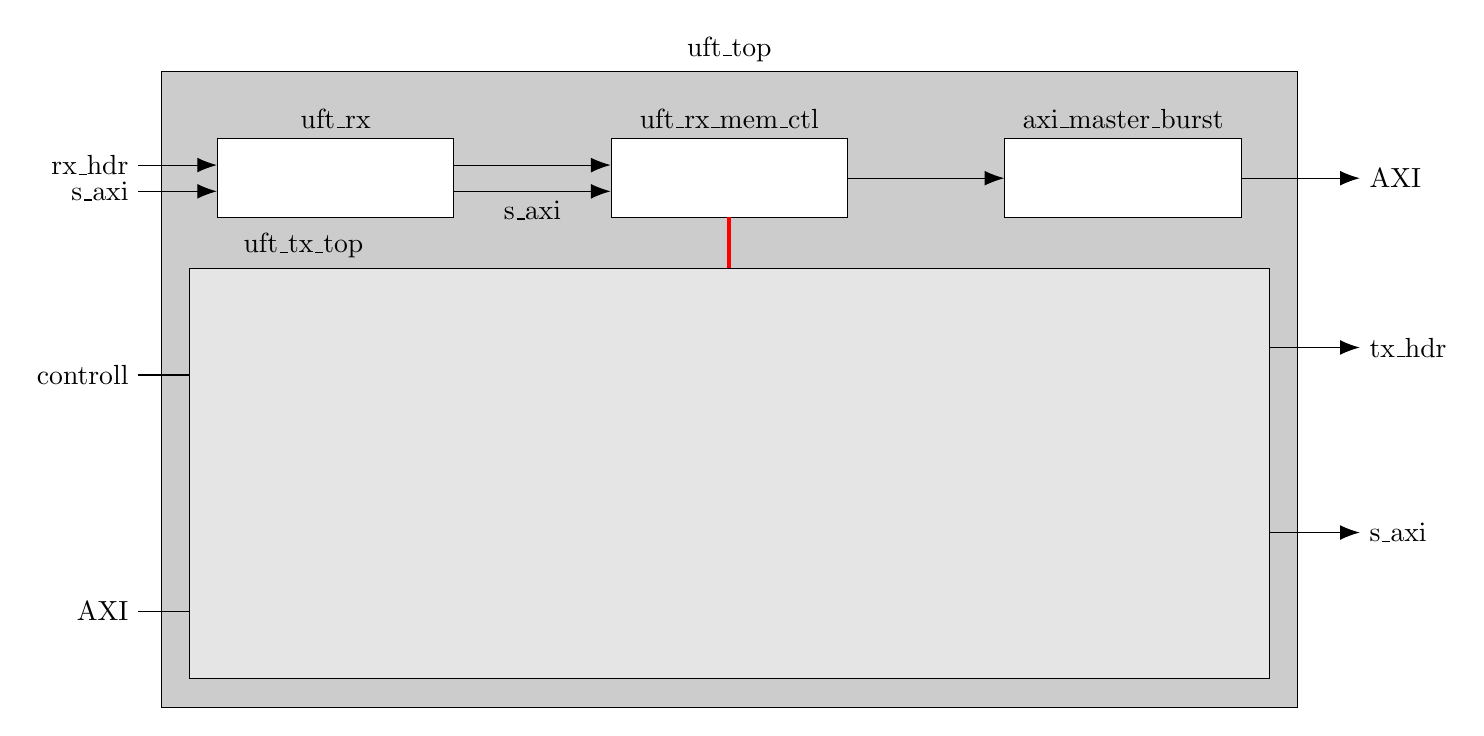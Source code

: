 % \tikzsetnextfilename{system-overview}
\begin{tikzpicture}[
    rounded corners=0mm,
    entity/.style={
        draw,
        minimum height=1.0cm,
        minimum width=3cm,
        fill=white,
        anchor=north west,
    },
]
    %coordinates
    \coordinate (orig)      at (0,0);
    \coordinate (crx)       at (0,0);
    \coordinate (crxmem)    at (5,0);
    \coordinate (crxamb)    at (10,0);

    \coordinate (ctxctl)    at (0,-2.5);
    \coordinate (ctxcmd)    at (5,-3.5);
    \coordinate (ctxdat)    at (5,-5.5);
    \coordinate (ctxamb)    at (0,-5.5);
    \coordinate (ctxarb)    at (10,-4.5);

    %nodes

    \begin{pgfonlayer}{main}
        % entities
        \node[entity, label={uft\_rx}] (rx) at (crx) {};
        \node[entity, label={[name=rxl] uft\_rx\_mem\_ctl}] (rxmem) at (crxmem) {};

        \node[entity, label={[name=ltxctl] uft\_tx\_ctl}] (txctl) at (ctxctl) {};
        \node[entity, label={[name=txcal]uft\_tx\_cmd\_assembler}] (txcmd) at (ctxcmd) {};
        \node[entity, label={uft\_tx\_data\_assembler}] (txdat) at (ctxdat) {};
        \node[entity, label={uft\_tx\_arbiter}] (txarb) at (ctxarb) {};

        \node[entity, label={axi\_master\_burst}] (ambrx) at (crxamb) {};
        \node[entity, label={axi\_master\_burst}] (ambtx) at (ctxamb) {};

        % ports
        \path[draw,{Latex[length=2.5mm]}-] ($(rx.180) + (0,1/6)$) -- ($(rx.180) + (-1.0,1/6)$) node[anchor=east] {rx\_hdr};
        \path[draw,{Latex[length=2.5mm]}-] ($(rx.180) + (0,-1/6)$) -- ($(rx.180) + (-1.0,-1/6)$) node[anchor=east] {s\_axi};
        \path[draw,{Latex[length=2.5mm]}-] ($(txctl.180) + (0,0)$) -- ($(txctl.180) + (-1.0,0)$) node[anchor=east] {controll};
        \path[draw,{Latex[length=2.5mm]}-] ($(ambtx.180) + (0,0/6)$) -- ($(ambtx.180) + (-1,0/6)$) node[anchor=east] {AXI};

        \path[draw,-{Latex[length=2.5mm]}] ($(ambrx.0) + (0,0)$) -- ($(ambrx.0) + (1.5,0/6)$) node[anchor=west] {AXI};
        \path[draw,-{Latex[length=2.5mm]}] ($(txctl.0) + (0,3.5/10)$) -- ($(txctl.0) + (11.5,3.5/10)$) node[anchor=west] {tx\_hdr};
        \path[draw,-{Latex[length=2.5mm]}] ($(txarb.0) + (0,0/10)$) -- ($(txarb.0) + (1.5,0/10)$) node[anchor=west] {s\_axi};

        % Interconnects
        \path[draw,-{Latex[length=2.5mm]}] ($(rx.0) + (0,1/6)$) -- ($(rxmem.180) + (0,1/6)$) node[anchor=east] {};
        \path[draw,-{Latex[length=2.5mm]}] ($(rx.0) + (0,-1/6)$) -- ($(rxmem.180) + (0,-1/6)$) node[midway, anchor=north] {s\_axi};
        % \node at ($(rx.180) + (-0.5,-1/6)$) [circle,fill,inner sep=1.5pt]{};

        \path[draw,-{Latex[length=2.5mm]}] ($(txctl.0) + (0,1.5/10)$) -| ($(txcmd.180) + (-0.5,0)$) -- ($(txcmd.180) + (0,0)$) node[anchor=west] {};
        \path[draw,-{Latex[length=2.5mm]}] ($(txctl.0) + (0,-1.5/10)$) -| ($(txarb.180) + (-6,0)$) -- ($(txarb.180) + (0,0)$) node[anchor=west] {};
        \path[draw,-{Latex[length=2.5mm]}] ($(txctl.0) + (0,-3.5/10)$) -| ($(txdat.180) + (-1.5,1/6)$) -- ($(txdat.180) + (0,1/6)$) node[anchor=west] {};

        \path[draw,-{Latex[length=2.5mm]}] ($(txcmd.0) + (0,0)$) -| node[anchor=south] {s\_axi} ($(txarb.180) + (-0.5,1/4)$)  -- ($(txarb.180) + (0,1/4)$);
        \path[draw,-{Latex[length=2.5mm]}] ($(txdat.0) + (0,0)$) -| node[anchor=north] {s\_axi}($(txarb.180) + (-0.5,-1/4)$) -- ($(txarb.180) + (0,-1/4)$);

        \path[draw,-{Latex[length=2.5mm]}] ($(ambtx.0) + (0,-1/6)$) -- ($(txdat.180) + (0,-1/6)$) node[anchor=east] {};
        \path[draw,-{Latex[length=2.5mm]}] ($(rxmem.0) + (0,0/6)$) -- ($(ambrx.180) + (0,0)$) node[anchor=east] {};

        % Ack
        \path[draw=red,line width=0.5mm,-{Latex[length=2.5mm]}] ($(crxmem.0) + (1.5,-1)$) |- ($(crxmem.0) + (-1,-2)$) -| ($(ctxctl.0) + (2.5,0)$) node[midway, anchor=east] {};


    \end{pgfonlayer}

    % tx box
    \begin{pgfonlayer}{foreground}
        \node [draw, fill=gray!20, inner sep=10, fit={(ltxctl) (txctl) (txcmd) (txdat) (txarb) (txcal)}, label={[label distance=0.0cm]150:uft\_tx\_top}] (tx) {};
    \end{pgfonlayer} 

    % Board box
    \begin{pgfonlayer}{background}
        \node [draw, fill=gray!40, inner sep=10, fit={(tx) (rx) (rxmem) (rxl)}, label=uft\_top] (tx) {};
    \end{pgfonlayer} 

\end{tikzpicture}